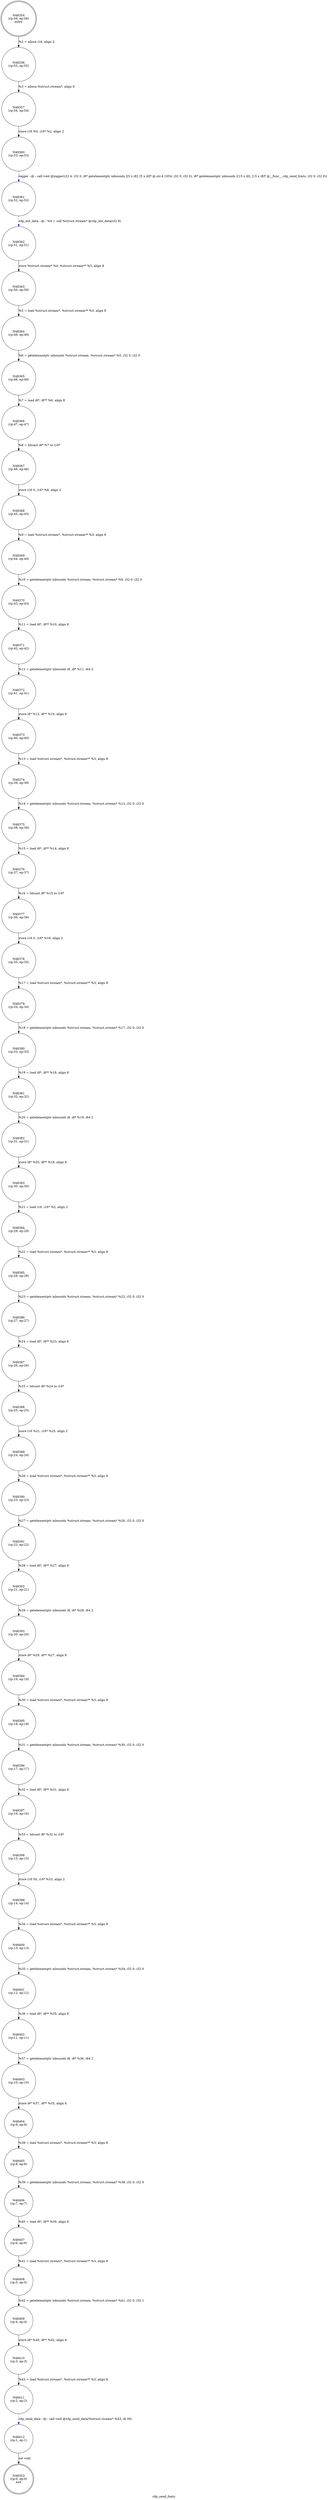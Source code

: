 digraph rdp_send_fonts {
label="rdp_send_fonts"
48353 [label="N48353\n(rp:0, ep:0)\nexit", shape="doublecircle"]
48354 [label="N48354\n(rp:56, ep:56)\nentry", shape="doublecircle"]
48354 -> 48356 [label="%2 = alloca i16, align 2"]
48356 [label="N48356\n(rp:55, ep:55)", shape="circle"]
48356 -> 48357 [label="%3 = alloca %struct.stream*, align 8"]
48357 [label="N48357\n(rp:54, ep:54)", shape="circle"]
48357 -> 48360 [label="store i16 %0, i16* %2, align 2"]
48360 [label="N48360\n(rp:53, ep:53)", shape="circle"]
48360 -> 48361 [label="logger --@-- call void @logger(i32 4, i32 0, i8* getelementptr inbounds ([5 x i8], [5 x i8]* @.str.4.1054, i32 0, i32 0), i8* getelementptr inbounds ([15 x i8], [15 x i8]* @__func__.rdp_send_fonts, i32 0, i32 0))", style="dashed", color="blue"]
48361 [label="N48361\n(rp:52, ep:52)", shape="circle"]
48361 -> 48362 [label="rdp_init_data --@-- %4 = call %struct.stream* @rdp_init_data(i32 8)", style="dashed", color="blue"]
48362 [label="N48362\n(rp:51, ep:51)", shape="circle"]
48362 -> 48363 [label="store %struct.stream* %4, %struct.stream** %3, align 8"]
48363 [label="N48363\n(rp:50, ep:50)", shape="circle"]
48363 -> 48364 [label="%5 = load %struct.stream*, %struct.stream** %3, align 8"]
48364 [label="N48364\n(rp:49, ep:49)", shape="circle"]
48364 -> 48365 [label="%6 = getelementptr inbounds %struct.stream, %struct.stream* %5, i32 0, i32 0"]
48365 [label="N48365\n(rp:48, ep:48)", shape="circle"]
48365 -> 48366 [label="%7 = load i8*, i8** %6, align 8"]
48366 [label="N48366\n(rp:47, ep:47)", shape="circle"]
48366 -> 48367 [label="%8 = bitcast i8* %7 to i16*"]
48367 [label="N48367\n(rp:46, ep:46)", shape="circle"]
48367 -> 48368 [label="store i16 0, i16* %8, align 2"]
48368 [label="N48368\n(rp:45, ep:45)", shape="circle"]
48368 -> 48369 [label="%9 = load %struct.stream*, %struct.stream** %3, align 8"]
48369 [label="N48369\n(rp:44, ep:44)", shape="circle"]
48369 -> 48370 [label="%10 = getelementptr inbounds %struct.stream, %struct.stream* %9, i32 0, i32 0"]
48370 [label="N48370\n(rp:43, ep:43)", shape="circle"]
48370 -> 48371 [label="%11 = load i8*, i8** %10, align 8"]
48371 [label="N48371\n(rp:42, ep:42)", shape="circle"]
48371 -> 48372 [label="%12 = getelementptr inbounds i8, i8* %11, i64 2"]
48372 [label="N48372\n(rp:41, ep:41)", shape="circle"]
48372 -> 48373 [label="store i8* %12, i8** %10, align 8"]
48373 [label="N48373\n(rp:40, ep:40)", shape="circle"]
48373 -> 48374 [label="%13 = load %struct.stream*, %struct.stream** %3, align 8"]
48374 [label="N48374\n(rp:39, ep:39)", shape="circle"]
48374 -> 48375 [label="%14 = getelementptr inbounds %struct.stream, %struct.stream* %13, i32 0, i32 0"]
48375 [label="N48375\n(rp:38, ep:38)", shape="circle"]
48375 -> 48376 [label="%15 = load i8*, i8** %14, align 8"]
48376 [label="N48376\n(rp:37, ep:37)", shape="circle"]
48376 -> 48377 [label="%16 = bitcast i8* %15 to i16*"]
48377 [label="N48377\n(rp:36, ep:36)", shape="circle"]
48377 -> 48378 [label="store i16 0, i16* %16, align 2"]
48378 [label="N48378\n(rp:35, ep:35)", shape="circle"]
48378 -> 48379 [label="%17 = load %struct.stream*, %struct.stream** %3, align 8"]
48379 [label="N48379\n(rp:34, ep:34)", shape="circle"]
48379 -> 48380 [label="%18 = getelementptr inbounds %struct.stream, %struct.stream* %17, i32 0, i32 0"]
48380 [label="N48380\n(rp:33, ep:33)", shape="circle"]
48380 -> 48381 [label="%19 = load i8*, i8** %18, align 8"]
48381 [label="N48381\n(rp:32, ep:32)", shape="circle"]
48381 -> 48382 [label="%20 = getelementptr inbounds i8, i8* %19, i64 2"]
48382 [label="N48382\n(rp:31, ep:31)", shape="circle"]
48382 -> 48383 [label="store i8* %20, i8** %18, align 8"]
48383 [label="N48383\n(rp:30, ep:30)", shape="circle"]
48383 -> 48384 [label="%21 = load i16, i16* %2, align 2"]
48384 [label="N48384\n(rp:29, ep:29)", shape="circle"]
48384 -> 48385 [label="%22 = load %struct.stream*, %struct.stream** %3, align 8"]
48385 [label="N48385\n(rp:28, ep:28)", shape="circle"]
48385 -> 48386 [label="%23 = getelementptr inbounds %struct.stream, %struct.stream* %22, i32 0, i32 0"]
48386 [label="N48386\n(rp:27, ep:27)", shape="circle"]
48386 -> 48387 [label="%24 = load i8*, i8** %23, align 8"]
48387 [label="N48387\n(rp:26, ep:26)", shape="circle"]
48387 -> 48388 [label="%25 = bitcast i8* %24 to i16*"]
48388 [label="N48388\n(rp:25, ep:25)", shape="circle"]
48388 -> 48389 [label="store i16 %21, i16* %25, align 2"]
48389 [label="N48389\n(rp:24, ep:24)", shape="circle"]
48389 -> 48390 [label="%26 = load %struct.stream*, %struct.stream** %3, align 8"]
48390 [label="N48390\n(rp:23, ep:23)", shape="circle"]
48390 -> 48391 [label="%27 = getelementptr inbounds %struct.stream, %struct.stream* %26, i32 0, i32 0"]
48391 [label="N48391\n(rp:22, ep:22)", shape="circle"]
48391 -> 48392 [label="%28 = load i8*, i8** %27, align 8"]
48392 [label="N48392\n(rp:21, ep:21)", shape="circle"]
48392 -> 48393 [label="%29 = getelementptr inbounds i8, i8* %28, i64 2"]
48393 [label="N48393\n(rp:20, ep:20)", shape="circle"]
48393 -> 48394 [label="store i8* %29, i8** %27, align 8"]
48394 [label="N48394\n(rp:19, ep:19)", shape="circle"]
48394 -> 48395 [label="%30 = load %struct.stream*, %struct.stream** %3, align 8"]
48395 [label="N48395\n(rp:18, ep:18)", shape="circle"]
48395 -> 48396 [label="%31 = getelementptr inbounds %struct.stream, %struct.stream* %30, i32 0, i32 0"]
48396 [label="N48396\n(rp:17, ep:17)", shape="circle"]
48396 -> 48397 [label="%32 = load i8*, i8** %31, align 8"]
48397 [label="N48397\n(rp:16, ep:16)", shape="circle"]
48397 -> 48398 [label="%33 = bitcast i8* %32 to i16*"]
48398 [label="N48398\n(rp:15, ep:15)", shape="circle"]
48398 -> 48399 [label="store i16 50, i16* %33, align 2"]
48399 [label="N48399\n(rp:14, ep:14)", shape="circle"]
48399 -> 48400 [label="%34 = load %struct.stream*, %struct.stream** %3, align 8"]
48400 [label="N48400\n(rp:13, ep:13)", shape="circle"]
48400 -> 48401 [label="%35 = getelementptr inbounds %struct.stream, %struct.stream* %34, i32 0, i32 0"]
48401 [label="N48401\n(rp:12, ep:12)", shape="circle"]
48401 -> 48402 [label="%36 = load i8*, i8** %35, align 8"]
48402 [label="N48402\n(rp:11, ep:11)", shape="circle"]
48402 -> 48403 [label="%37 = getelementptr inbounds i8, i8* %36, i64 2"]
48403 [label="N48403\n(rp:10, ep:10)", shape="circle"]
48403 -> 48404 [label="store i8* %37, i8** %35, align 8"]
48404 [label="N48404\n(rp:9, ep:9)", shape="circle"]
48404 -> 48405 [label="%38 = load %struct.stream*, %struct.stream** %3, align 8"]
48405 [label="N48405\n(rp:8, ep:8)", shape="circle"]
48405 -> 48406 [label="%39 = getelementptr inbounds %struct.stream, %struct.stream* %38, i32 0, i32 0"]
48406 [label="N48406\n(rp:7, ep:7)", shape="circle"]
48406 -> 48407 [label="%40 = load i8*, i8** %39, align 8"]
48407 [label="N48407\n(rp:6, ep:6)", shape="circle"]
48407 -> 48408 [label="%41 = load %struct.stream*, %struct.stream** %3, align 8"]
48408 [label="N48408\n(rp:5, ep:5)", shape="circle"]
48408 -> 48409 [label="%42 = getelementptr inbounds %struct.stream, %struct.stream* %41, i32 0, i32 1"]
48409 [label="N48409\n(rp:4, ep:4)", shape="circle"]
48409 -> 48410 [label="store i8* %40, i8** %42, align 8"]
48410 [label="N48410\n(rp:3, ep:3)", shape="circle"]
48410 -> 48411 [label="%43 = load %struct.stream*, %struct.stream** %3, align 8"]
48411 [label="N48411\n(rp:2, ep:2)", shape="circle"]
48411 -> 48412 [label="rdp_send_data --@-- call void @rdp_send_data(%struct.stream* %43, i8 39)", style="dashed", color="blue"]
48412 [label="N48412\n(rp:1, ep:1)", shape="circle"]
48412 -> 48353 [label="ret void"]
}
